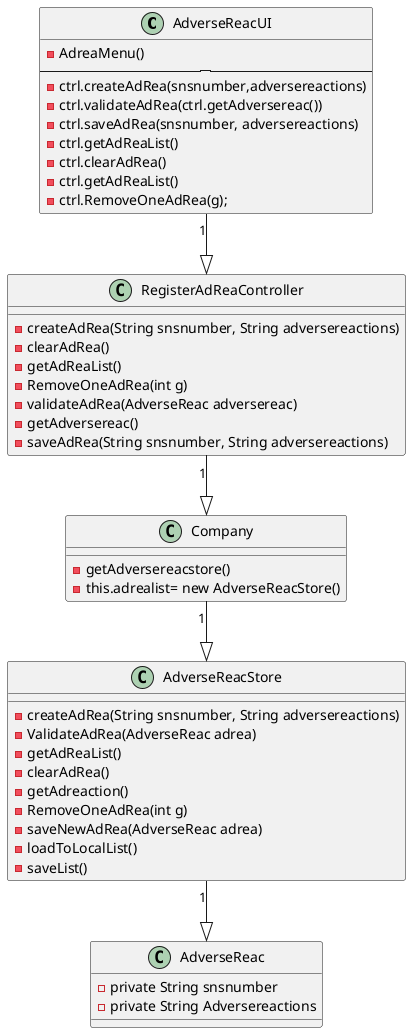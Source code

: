 @startuml
'https://plantuml.com/use-case-diagram


AdverseReacUI "1"--|> RegisterAdReaController
RegisterAdReaController "1"--|> Company
Company "1"--|> AdverseReacStore
AdverseReacStore "1"--|> AdverseReac


class AdverseReacUI{
- AdreaMenu()
--------
- ctrl.createAdRea(snsnumber,adversereactions)
- ctrl.validateAdRea(ctrl.getAdversereac())
- ctrl.saveAdRea(snsnumber, adversereactions)
- ctrl.getAdReaList()
- ctrl.clearAdRea()
- ctrl.getAdReaList()
-ctrl.RemoveOneAdRea(g);
}

class RegisterAdReaController{
- createAdRea(String snsnumber, String adversereactions)
- clearAdRea()
- getAdReaList()
- RemoveOneAdRea(int g)
- validateAdRea(AdverseReac adversereac)
- getAdversereac()
- saveAdRea(String snsnumber, String adversereactions)
}

class Company{
- getAdversereacstore()
- this.adrealist= new AdverseReacStore()
}

class AdverseReac{
-private String snsnumber
-private String Adversereactions
}
class AdverseReacStore{
-createAdRea(String snsnumber, String adversereactions)
- ValidateAdRea(AdverseReac adrea)
- getAdReaList()
- clearAdRea()
- getAdreaction()
-RemoveOneAdRea(int g)
- saveNewAdRea(AdverseReac adrea)
- loadToLocalList()
- saveList()
}



@enduml